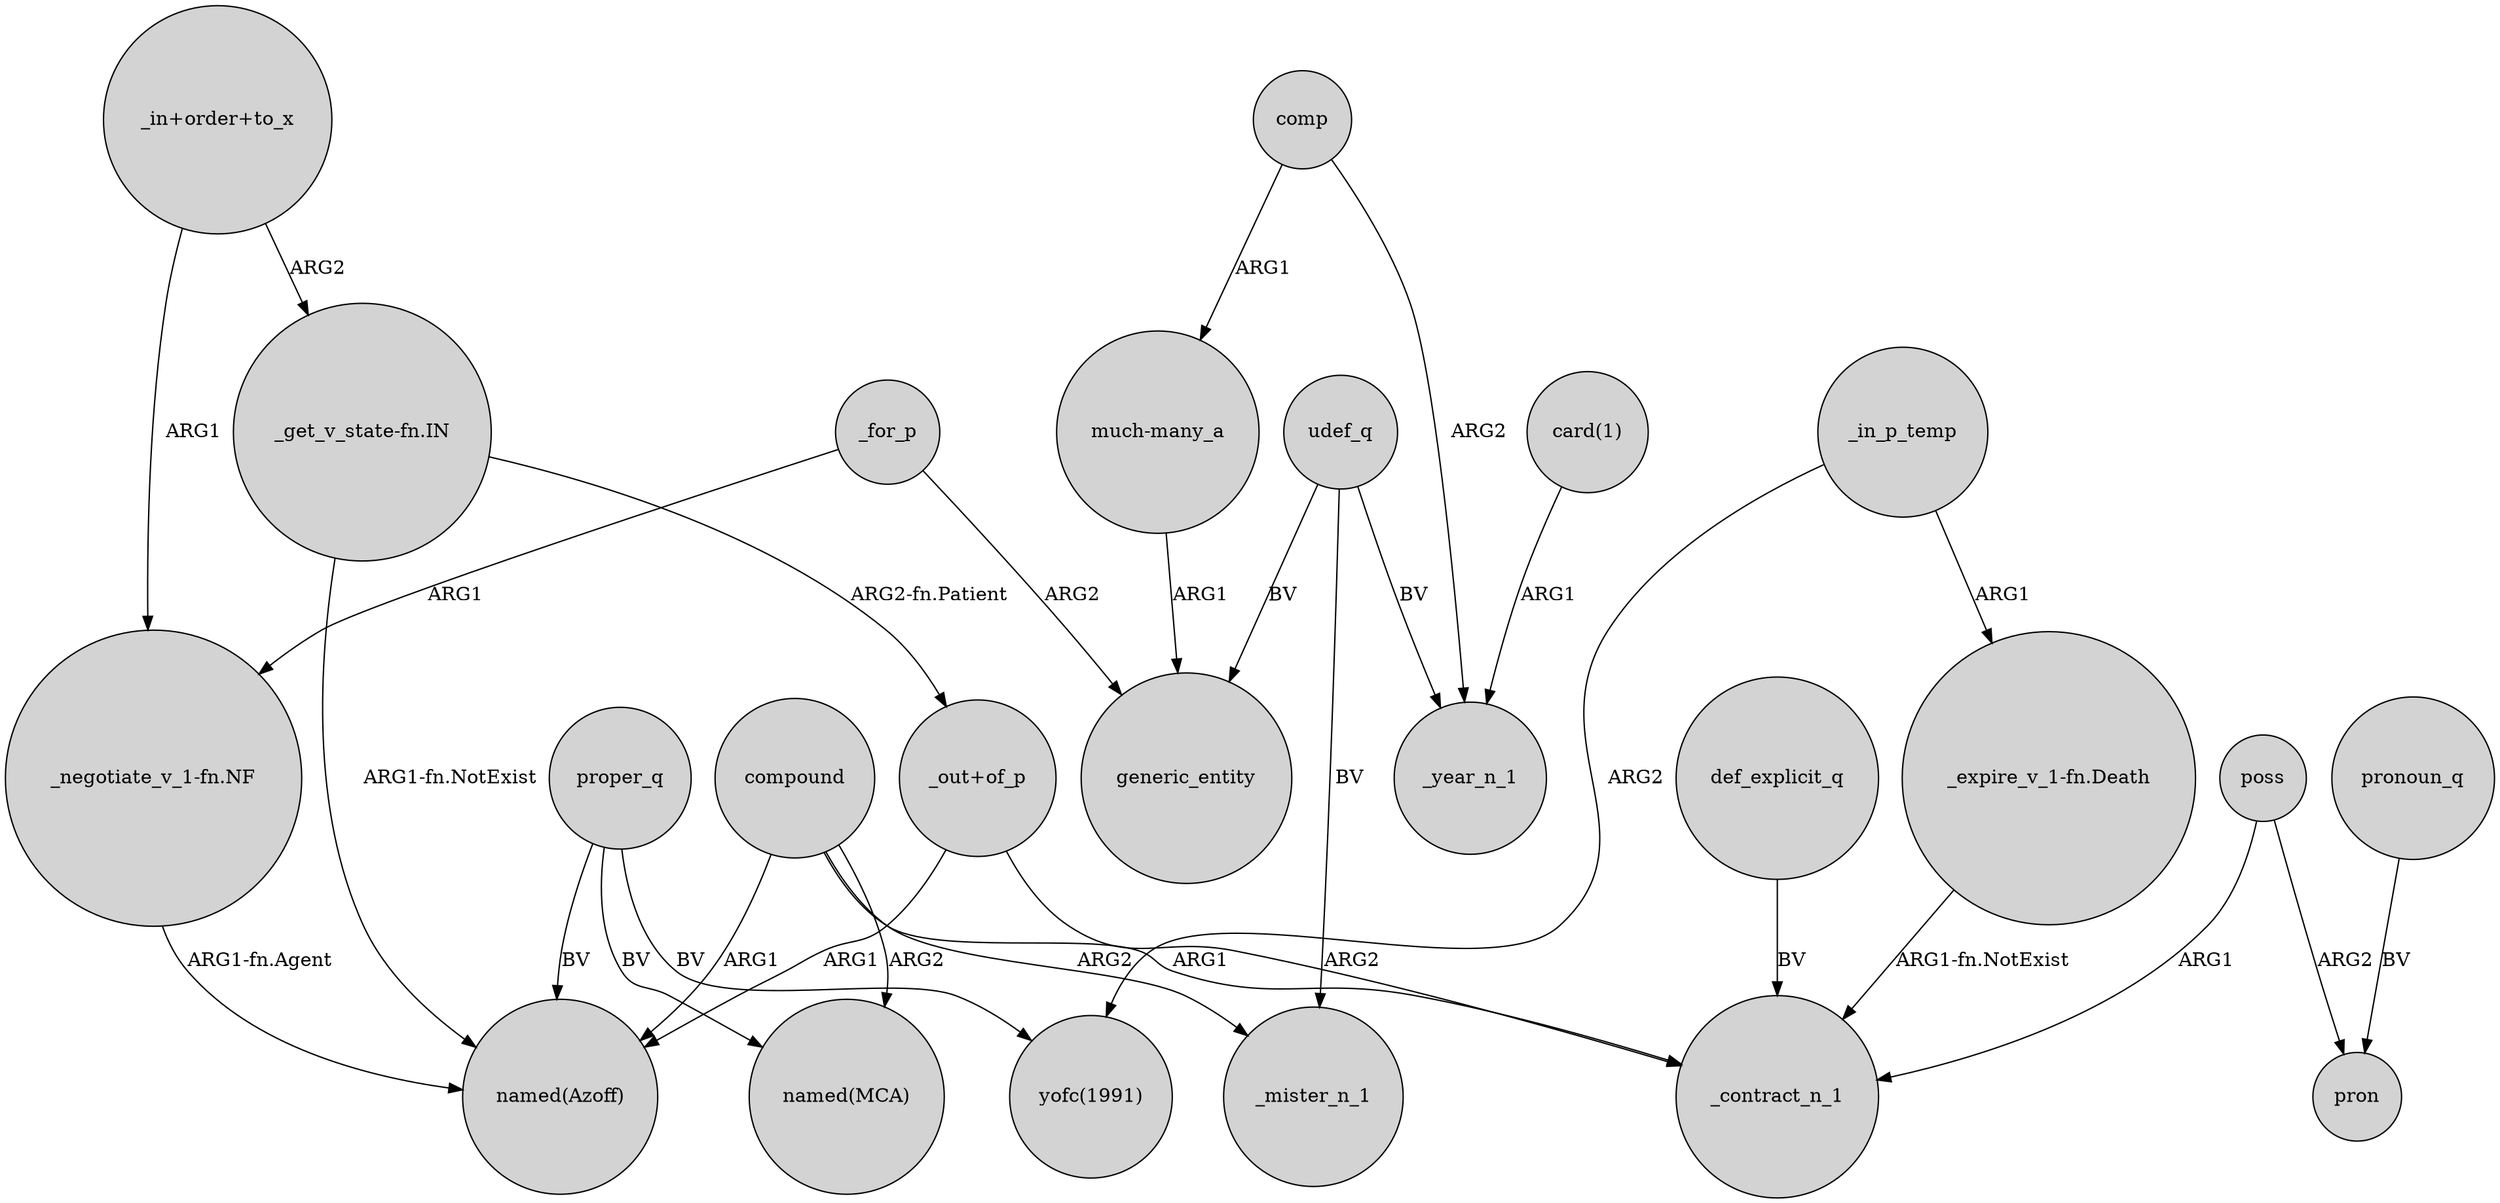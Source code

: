 digraph {
	node [shape=circle style=filled]
	compound -> "named(Azoff)" [label=ARG1]
	_in_p_temp -> "_expire_v_1-fn.Death" [label=ARG1]
	_for_p -> "_negotiate_v_1-fn.NF" [label=ARG1]
	udef_q -> generic_entity [label=BV]
	poss -> _contract_n_1 [label=ARG1]
	poss -> pron [label=ARG2]
	def_explicit_q -> _contract_n_1 [label=BV]
	"_get_v_state-fn.IN" -> "_out+of_p" [label="ARG2-fn.Patient"]
	"much-many_a" -> generic_entity [label=ARG1]
	proper_q -> "yofc(1991)" [label=BV]
	compound -> _mister_n_1 [label=ARG2]
	"_out+of_p" -> "named(Azoff)" [label=ARG1]
	_for_p -> generic_entity [label=ARG2]
	udef_q -> _mister_n_1 [label=BV]
	compound -> _contract_n_1 [label=ARG1]
	"_expire_v_1-fn.Death" -> _contract_n_1 [label="ARG1-fn.NotExist"]
	pronoun_q -> pron [label=BV]
	proper_q -> "named(MCA)" [label=BV]
	"_negotiate_v_1-fn.NF" -> "named(Azoff)" [label="ARG1-fn.Agent"]
	comp -> "much-many_a" [label=ARG1]
	"_get_v_state-fn.IN" -> "named(Azoff)" [label="ARG1-fn.NotExist"]
	"_out+of_p" -> _contract_n_1 [label=ARG2]
	proper_q -> "named(Azoff)" [label=BV]
	"card(1)" -> _year_n_1 [label=ARG1]
	udef_q -> _year_n_1 [label=BV]
	compound -> "named(MCA)" [label=ARG2]
	comp -> _year_n_1 [label=ARG2]
	"_in+order+to_x" -> "_negotiate_v_1-fn.NF" [label=ARG1]
	"_in+order+to_x" -> "_get_v_state-fn.IN" [label=ARG2]
	_in_p_temp -> "yofc(1991)" [label=ARG2]
}
